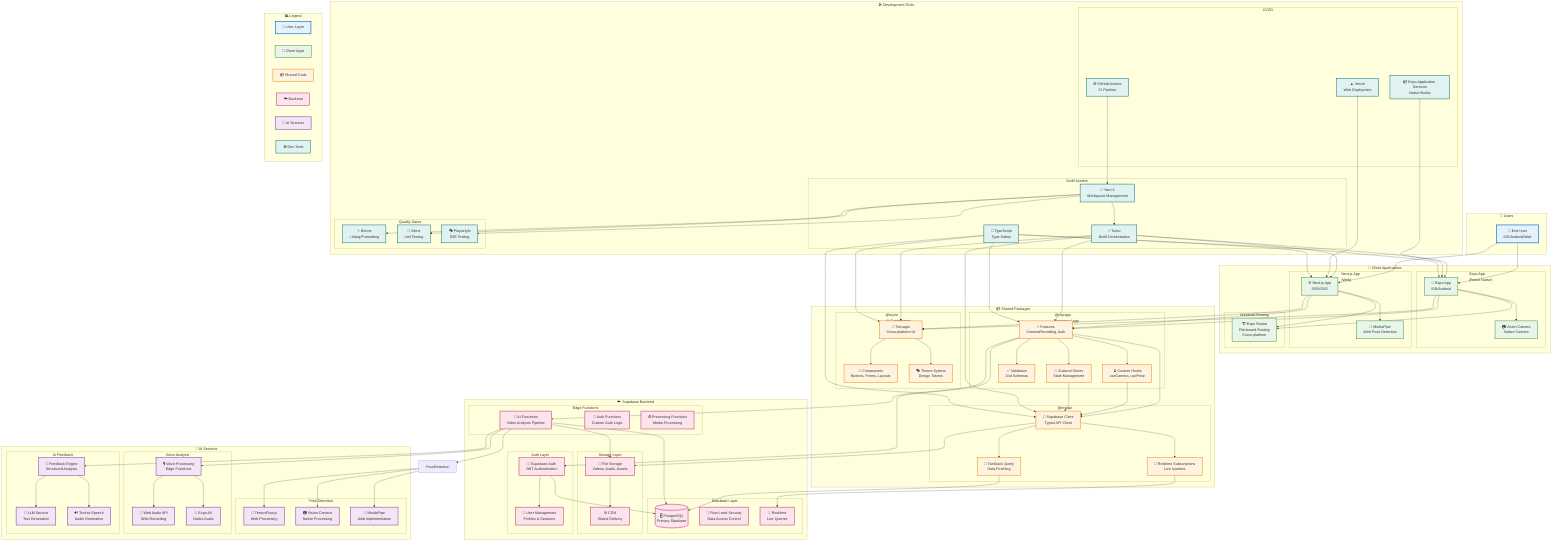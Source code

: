graph TB
    %% User Layer
    subgraph "👤 Users"
        User[👤 End User<br/>iOS/Android/Web]
    end

    %% Client Applications Layer
    subgraph "📱 Client Applications"
        subgraph "Expo App<br/>(React Native)"
            ExpoApp[📱 Expo App<br/>iOS/Android]
            VisionCam[📷 Vision Camera<br/>Native Camera]
        end

        subgraph "Next.js App<br/>(Web)"
            NextApp[🌐 Next.js App<br/>SSR/SSG]
            MediaPipe[🤖 MediaPipe<br/>Web Pose Detection]
        end

        subgraph "Universal Routing"
            ExpoRouter[🏗️ Expo Router<br/>File-based Routing<br/>Cross-platform]
        end
    end

    %% Shared Packages Layer
    subgraph "📦 Shared Packages"
        subgraph "@my/ui<br/>UI Components"
            Tamagui[🎨 Tamagui<br/>Cross-platform UI]
            Components[🧩 Components<br/>Buttons, Forms, Layouts]
            Theme[🎭 Theme System<br/>Design Tokens]
        end

        subgraph "@my/app<br/>Business Logic"
            Features[⚡ Features<br/>CameraRecording, Auth]
            Hooks[🪝 Custom Hooks<br/>useCamera, usePose]
            Stores[🏪 Zustand Stores<br/>State Management]
            Validation[✅ Validation<br/>Zod Schemas]
        end

        subgraph "@my/api<br/>Backend Client"
            SupabaseClient[🔗 Supabase Client<br/>Typed API Client]
            TanStackQuery[🔄 TanStack Query<br/>Data Fetching]
            Realtime[📡 Realtime Subscriptions<br/>Live Updates]
        end
    end

    %% Backend Layer
    subgraph "☁️ Supabase Backend"
        subgraph "Database Layer"
            PostgreSQL[(🗄️ PostgreSQL<br/>Primary Database)]
            RLS[🔐 Row Level Security<br/>Data Access Control]
            RealtimeDB[📡 Realtime<br/>Live Queries]
        end

        subgraph "Storage Layer"
            SupabaseStorage[📁 File Storage<br/>Videos, Audio, Assets]
            CDN[🌐 CDN<br/>Global Delivery]
        end

        subgraph "Edge Functions"
            AIFunctions[🤖 AI Functions<br/>Video Analysis Pipeline]
            AuthFunctions[🔐 Auth Functions<br/>Custom Auth Logic]
            ProcessingFunctions[⚙️ Processing Functions<br/>Media Processing]
        end

        subgraph "Auth Layer"
            SupabaseAuth[🔑 Supabase Auth<br/>JWT Authentication]
            UserManagement[👥 User Management<br/>Profiles & Sessions]
        end
    end

    %% AI Services Layer
    subgraph "🧠 AI Services"
        subgraph "Pose Detection"
            TensorFlow[🤖 TensorFlow.js<br/>Web Processing]
            VisionCameraAI[📷 Vision Camera<br/>Native Processing]
            MediaPipeWeb[🎯 MediaPipe<br/>Web Implementation]
        end

        subgraph "Voice Analysis"
            WebAudioAPI[🎤 Web Audio API<br/>Web Recording]
            ExpoAV[🎵 Expo AV<br/>Native Audio]
            VoiceProcessing[🎙️ Voice Processing<br/>Edge Functions]
        end

        subgraph "AI Feedback"
            LLMService[💭 LLM Service<br/>Text Generation]
            TTSService[🔊 Text-to-Speech<br/>Audio Generation]
            FeedbackEngine[💬 Feedback Engine<br/>Structured Analysis]
        end
    end

    %% Development & Build Tools
    subgraph "🛠️ Development Tools"
        subgraph "Build System"
            Turbo[⚡ Turbo<br/>Build Orchestration]
            Yarn4[🧶 Yarn 4<br/>Workspace Management]
            TypeScript[📝 TypeScript<br/>Type Safety]
        end

        subgraph "Quality Gates"
            Biome[✨ Biome<br/>Linting/Formatting]
            Vitest[🧪 Vitest<br/>Unit Testing]
            Playwright[🎭 Playwright<br/>E2E Testing]
        end

        subgraph "CI/CD"
            GitHubActions[⚙️ GitHub Actions<br/>CI Pipeline]
            EAS[📦 Expo Application Services<br/>Native Builds]
            Vercel[▲ Vercel<br/>Web Deployment]
        end
    end

    %% Data Flow Connections
    User --> ExpoApp
    User --> NextApp

    ExpoApp --> ExpoRouter
    NextApp --> ExpoRouter

    ExpoApp --> VisionCam
    NextApp --> MediaPipe

    ExpoApp --> Tamagui
    NextApp --> Tamagui

    Tamagui --> Components
    Tamagui --> Theme

    ExpoApp --> Features
    NextApp --> Features

    Features --> Hooks
    Features --> Stores
    Features --> Validation

    Features --> SupabaseClient
    Hooks --> SupabaseClient
    Stores --> SupabaseClient

    SupabaseClient --> TanStackQuery
    SupabaseClient --> Realtime

    TanStackQuery --> PostgreSQL
    Realtime --> RealtimeDB

    SupabaseClient --> SupabaseStorage
    SupabaseStorage --> CDN

    Features --> AIFunctions
    AIFunctions --> PoseDetection
    AIFunctions --> VoiceProcessing
    AIFunctions --> FeedbackEngine

    PoseDetection --> TensorFlow
    PoseDetection --> VisionCameraAI
    PoseDetection --> MediaPipeWeb

    VoiceProcessing --> WebAudioAPI
    VoiceProcessing --> ExpoAV

    FeedbackEngine --> LLMService
    FeedbackEngine --> TTSService

    AIFunctions --> PostgreSQL
    AIFunctions --> SupabaseStorage

    SupabaseAuth --> UserManagement
    SupabaseAuth --> PostgreSQL

    Features --> SupabaseAuth

    %% Development Flow
    Turbo --> ExpoApp
    Turbo --> NextApp
    Turbo --> Tamagui
    Turbo --> Features
    Turbo --> SupabaseClient

    Yarn4 --> Turbo
    Yarn4 --> Biome
    Yarn4 --> Vitest
    Yarn4 --> Playwright

    GitHubActions --> Yarn4
    EAS --> ExpoApp
    Vercel --> NextApp

    TypeScript --> ExpoApp
    TypeScript --> NextApp
    TypeScript --> Tamagui
    TypeScript --> Features
    TypeScript --> SupabaseClient

    %% Styling
    classDef userLayer fill:#e3f2fd,stroke:#1976d2,stroke-width:3px
    classDef clientLayer fill:#e8f5e8,stroke:#388e3c,stroke-width:2px
    classDef sharedLayer fill:#fff3e0,stroke:#f57c00,stroke-width:2px
    classDef backendLayer fill:#fce4ec,stroke:#c2185b,stroke-width:2px
    classDef aiLayer fill:#f3e5f5,stroke:#7b1fa2,stroke-width:2px
    classDef devLayer fill:#e0f2f1,stroke:#00695c,stroke-width:2px

    class User userLayer
    class ExpoApp,NextApp,ExpoRouter,VisionCam,MediaPipe clientLayer
    class Tamagui,Components,Theme,Features,Hooks,Stores,Validation,SupabaseClient,TanStackQuery,Realtime sharedLayer
    class PostgreSQL,RLS,RealtimeDB,SupabaseStorage,CDN,AIFunctions,AuthFunctions,ProcessingFunctions,SupabaseAuth,UserManagement backendLayer
    class TensorFlow,VisionCameraAI,MediaPipeWeb,WebAudioAPI,ExpoAV,VoiceProcessing,LLMService,TTSService,FeedbackEngine aiLayer
    class Turbo,Yarn4,TypeScript,Biome,Vitest,Playwright,GitHubActions,EAS,Vercel devLayer

    %% Legend
    subgraph "📊 Legend"
        direction LR
        UserLegend[👤 User Layer]:::userLayer
        ClientLegend[📱 Client Apps]:::clientLayer
        SharedLegend[📦 Shared Code]:::sharedLayer
        BackendLegend[☁️ Backend]:::backendLayer
        AILegend[🧠 AI Services]:::aiLayer
        DevLegend[🛠️ Dev Tools]:::devLayer
    end